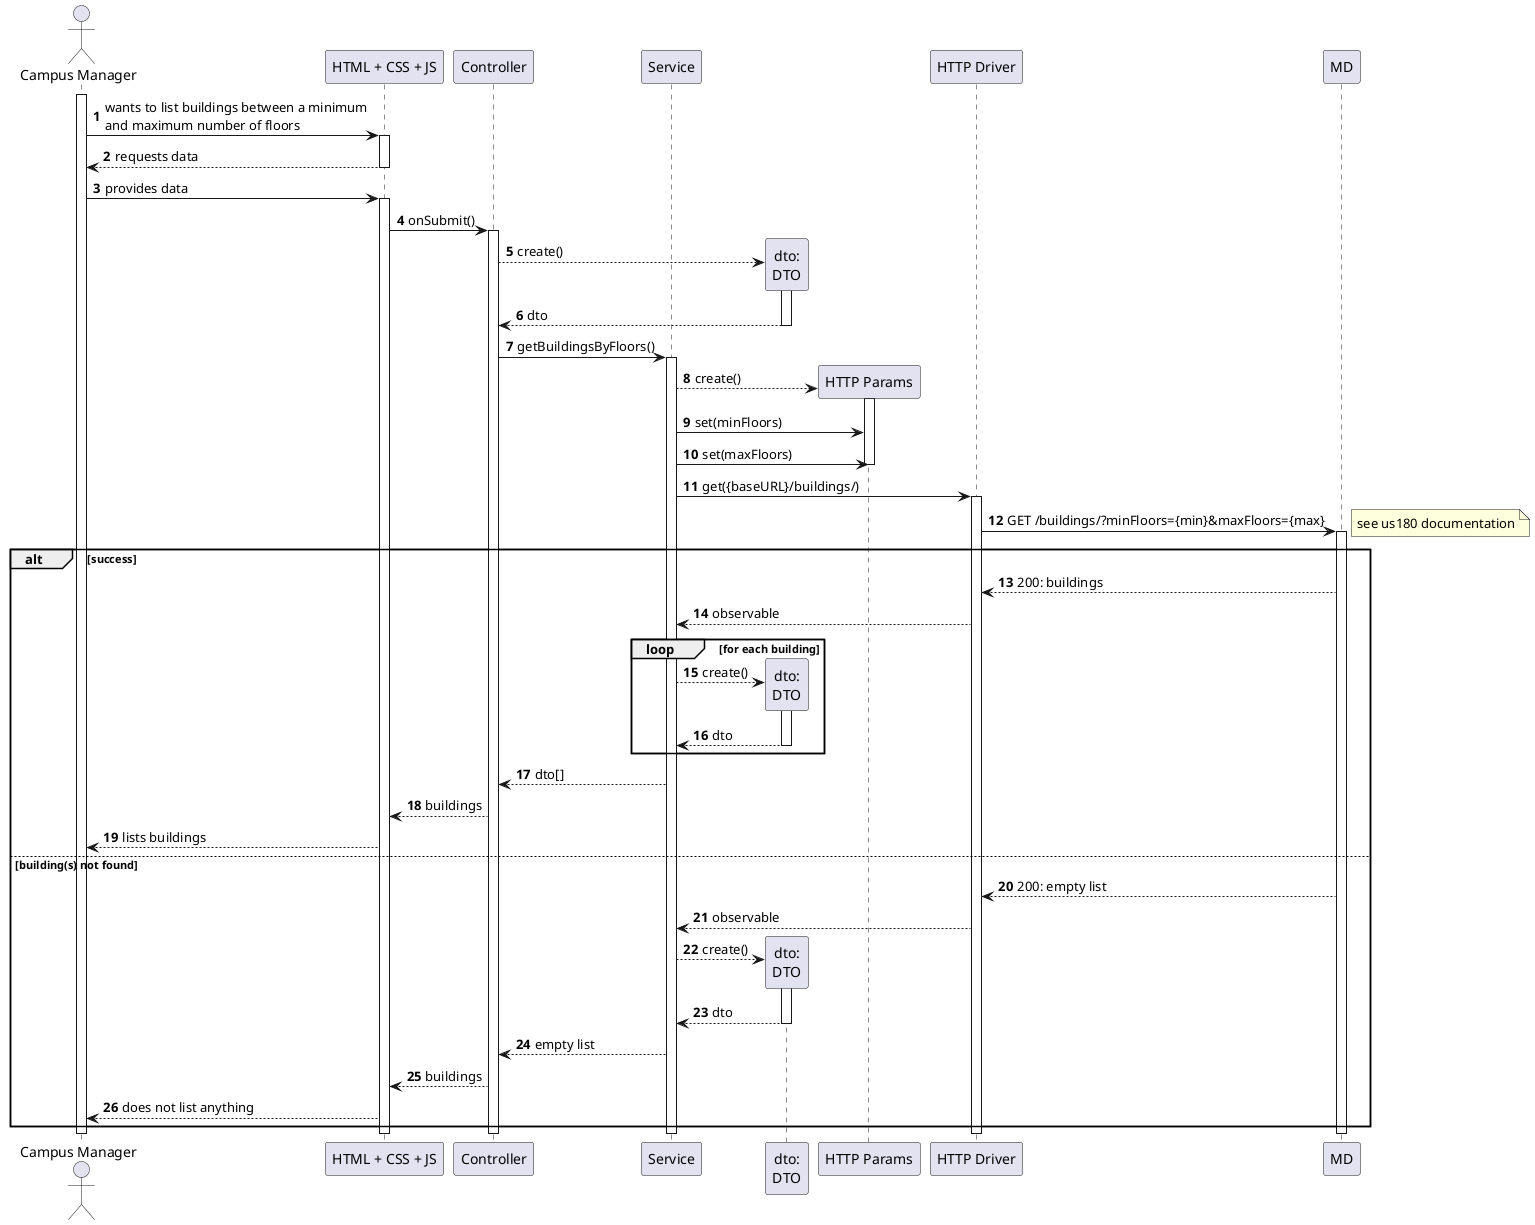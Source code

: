 @startuml
autonumber

actor "Campus Manager" as usr

participant "HTML + CSS + JS" as view
participant "Controller" as ctrl
participant "Service" as svc
participant "dto:\nDTO" as dto

participant "HTTP Params" as params
participant "HTTP Driver" as http

participant "MD" as md

activate usr
    usr -> view : wants to list buildings between a minimum\nand maximum number of floors
    activate view
        view --> usr : requests data
    deactivate view

    usr -> view : provides data
    activate view
        view -> ctrl : onSubmit()
        activate ctrl
            ctrl --> dto** : create()
            activate dto
                dto --> ctrl : dto
            deactivate dto

            ctrl -> svc : getBuildingsByFloors()
            activate svc
                svc --> params** : create()
                activate params
                    svc -> params : set(minFloors)
                    svc -> params : set(maxFloors)
                deactivate params

                svc -> http : get({baseURL}/buildings/)
                activate http
                    http -> md : GET /buildings/?minFloors={min}&maxFloors={max}
                    activate md
                        note right : see us180 documentation
                        alt success
                            md --> http : 200: buildings
                            http --> svc : observable

                            loop for each building
                                svc --> dto** : create()
                                activate dto
                                    dto --> svc : dto
                                deactivate dto
                            end

                            svc --> ctrl : dto[]
                            ctrl --> view : buildings
                            view --> usr : lists buildings
                        else building(s) not found
                            md --> http : 200: empty list
                            http --> svc : observable

                            svc --> dto** : create()
                            activate dto
                                dto --> svc : dto
                            deactivate dto

                            svc --> ctrl : empty list
                            ctrl --> view : buildings
                            view --> usr : does not list anything
                        end
                    deactivate md
                deactivate http
            deactivate svc
        deactivate ctrl






    deactivate view
deactivate usr


@enduml
